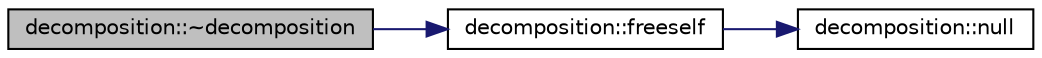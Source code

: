 digraph "decomposition::~decomposition"
{
  edge [fontname="Helvetica",fontsize="10",labelfontname="Helvetica",labelfontsize="10"];
  node [fontname="Helvetica",fontsize="10",shape=record];
  rankdir="LR";
  Node3 [label="decomposition::~decomposition",height=0.2,width=0.4,color="black", fillcolor="grey75", style="filled", fontcolor="black"];
  Node3 -> Node4 [color="midnightblue",fontsize="10",style="solid",fontname="Helvetica"];
  Node4 [label="decomposition::freeself",height=0.2,width=0.4,color="black", fillcolor="white", style="filled",URL="$d3/d2b/classdecomposition.html#ab15b8062ad9c42007710da27928a6b2d"];
  Node4 -> Node5 [color="midnightblue",fontsize="10",style="solid",fontname="Helvetica"];
  Node5 [label="decomposition::null",height=0.2,width=0.4,color="black", fillcolor="white", style="filled",URL="$d3/d2b/classdecomposition.html#aedb7655f8968880b5dfd3a4e6ebdb9d7"];
}
